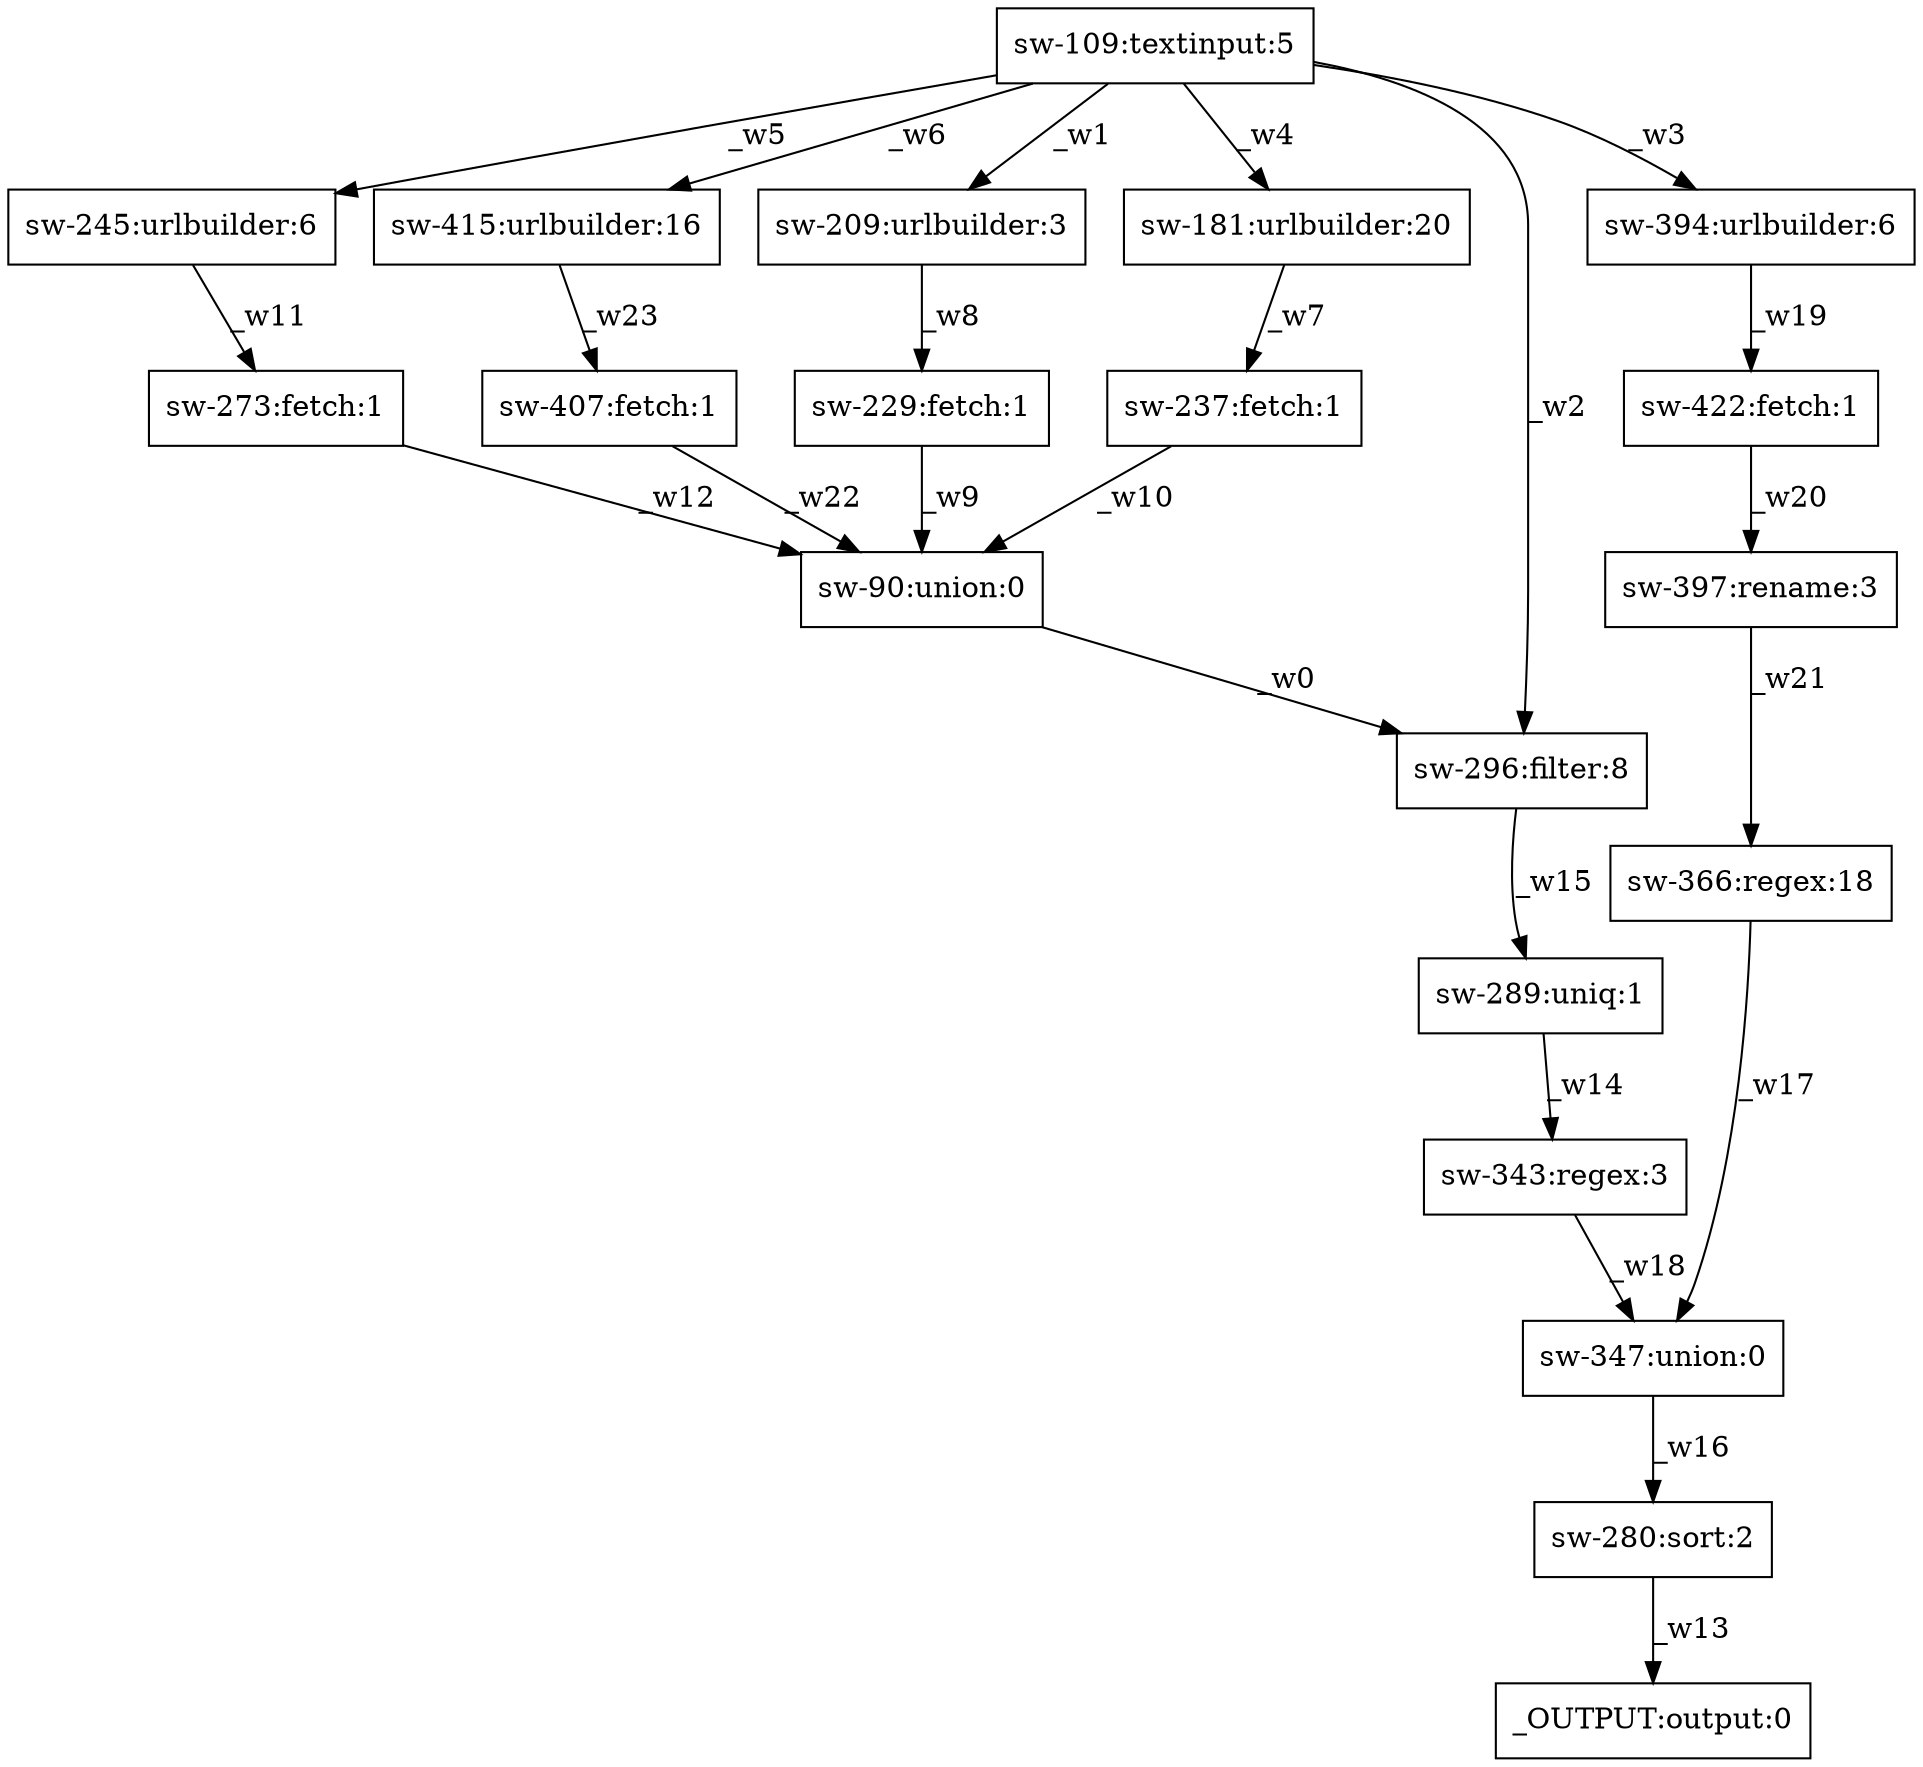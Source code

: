 digraph test1 { node [shape=box] "sw-280" [label="sw-280:sort:2"];"sw-273" [label="sw-273:fetch:1"];"sw-347" [label="sw-347:union:0"];"_OUTPUT" [label="_OUTPUT:output:0"];"sw-407" [label="sw-407:fetch:1"];"sw-415" [label="sw-415:urlbuilder:16"];"sw-229" [label="sw-229:fetch:1"];"sw-109" [label="sw-109:textinput:5"];"sw-181" [label="sw-181:urlbuilder:20"];"sw-397" [label="sw-397:rename:3"];"sw-245" [label="sw-245:urlbuilder:6"];"sw-90" [label="sw-90:union:0"];"sw-366" [label="sw-366:regex:18"];"sw-394" [label="sw-394:urlbuilder:6"];"sw-422" [label="sw-422:fetch:1"];"sw-209" [label="sw-209:urlbuilder:3"];"sw-289" [label="sw-289:uniq:1"];"sw-296" [label="sw-296:filter:8"];"sw-343" [label="sw-343:regex:3"];"sw-237" [label="sw-237:fetch:1"];"sw-90" -> "sw-296" [label="_w0"];"sw-109" -> "sw-209" [label="_w1"];"sw-109" -> "sw-296" [label="_w2"];"sw-109" -> "sw-394" [label="_w3"];"sw-109" -> "sw-181" [label="_w4"];"sw-109" -> "sw-245" [label="_w5"];"sw-109" -> "sw-415" [label="_w6"];"sw-181" -> "sw-237" [label="_w7"];"sw-209" -> "sw-229" [label="_w8"];"sw-229" -> "sw-90" [label="_w9"];"sw-237" -> "sw-90" [label="_w10"];"sw-245" -> "sw-273" [label="_w11"];"sw-273" -> "sw-90" [label="_w12"];"sw-280" -> "_OUTPUT" [label="_w13"];"sw-289" -> "sw-343" [label="_w14"];"sw-296" -> "sw-289" [label="_w15"];"sw-347" -> "sw-280" [label="_w16"];"sw-366" -> "sw-347" [label="_w17"];"sw-343" -> "sw-347" [label="_w18"];"sw-394" -> "sw-422" [label="_w19"];"sw-422" -> "sw-397" [label="_w20"];"sw-397" -> "sw-366" [label="_w21"];"sw-407" -> "sw-90" [label="_w22"];"sw-415" -> "sw-407" [label="_w23"];}